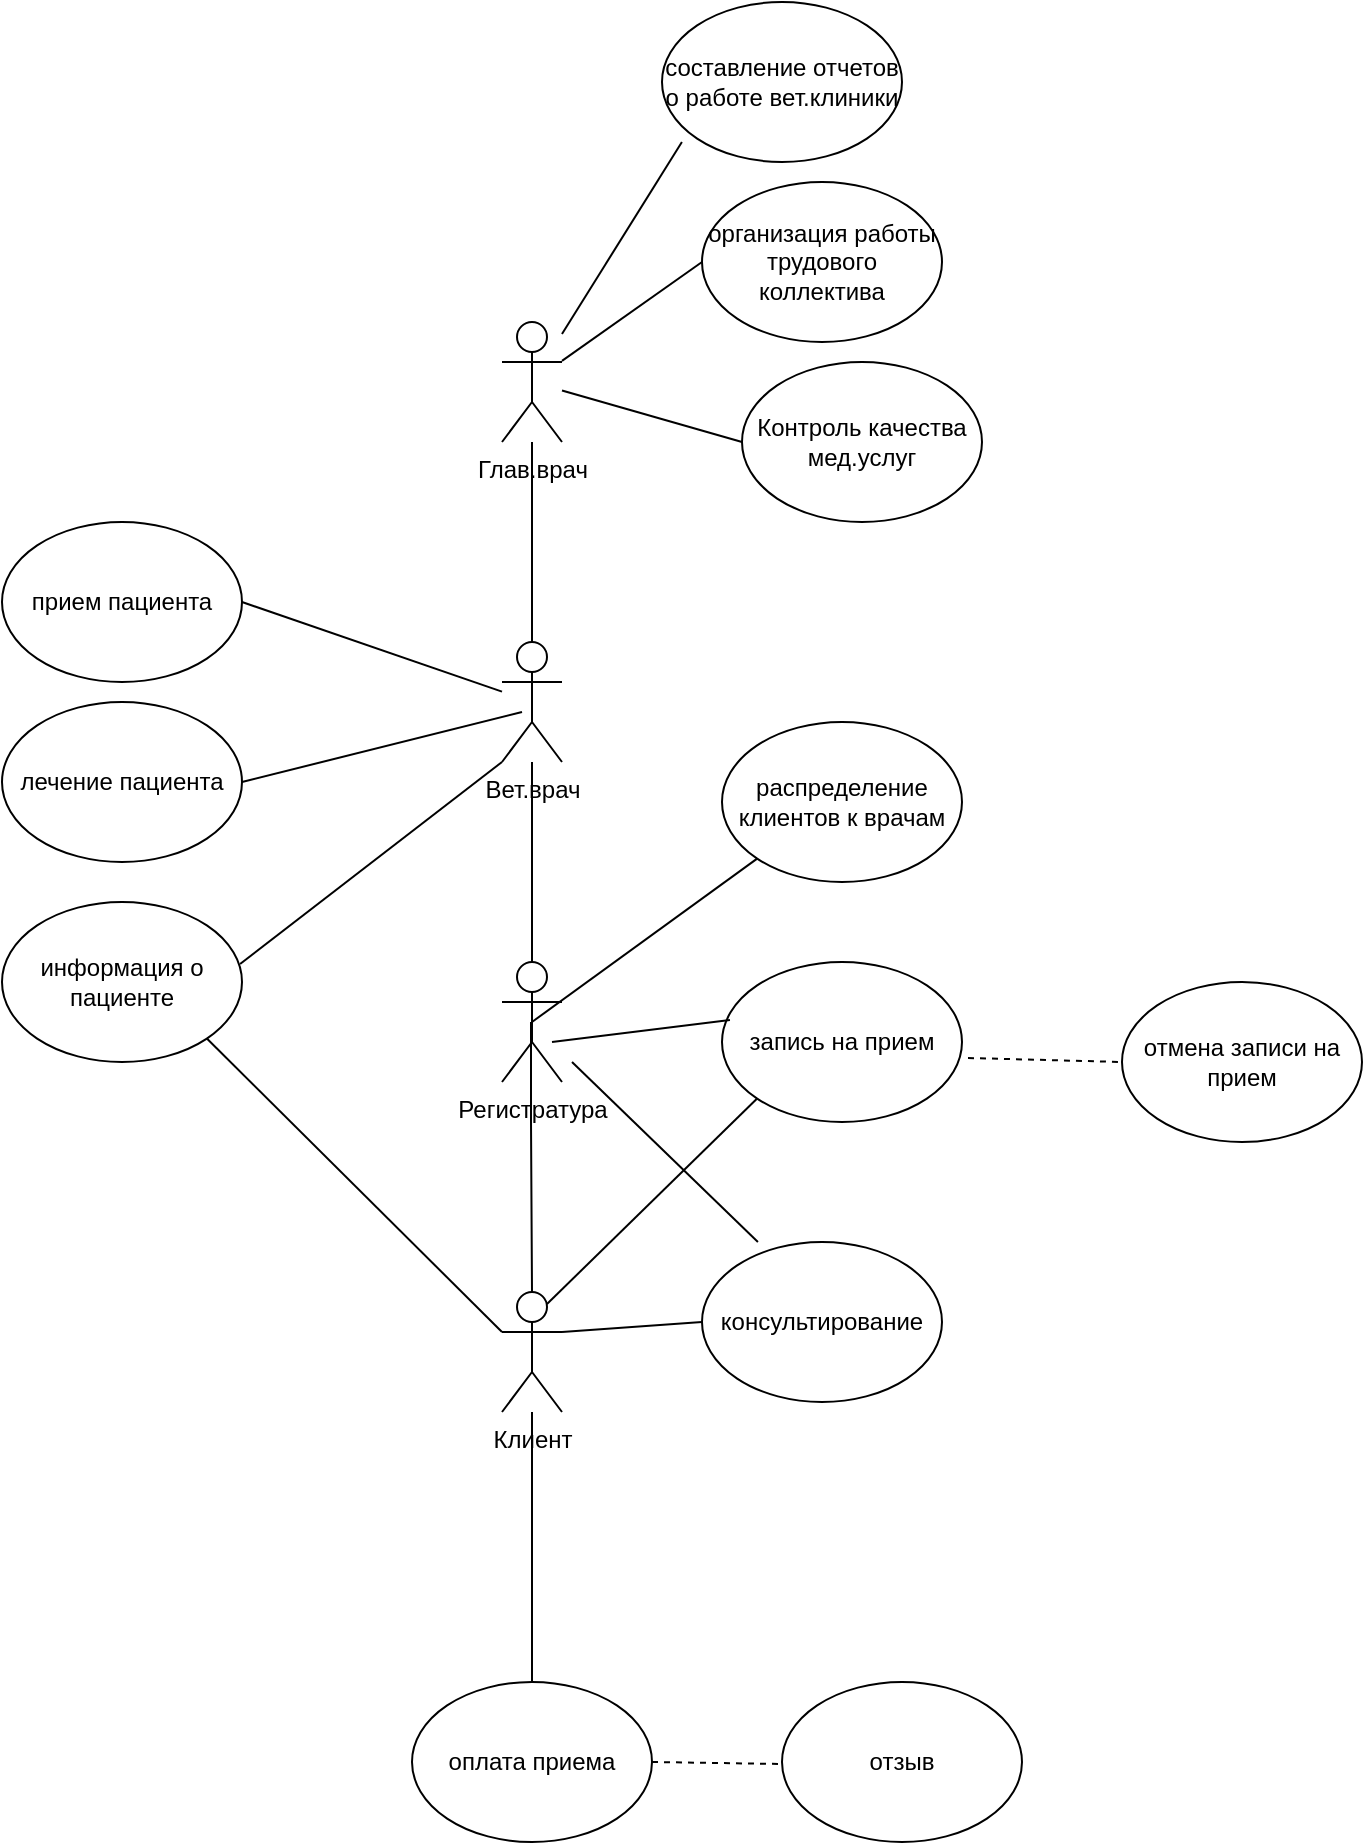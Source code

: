 <mxfile version="21.7.2" type="github">
  <diagram name="Страница — 1" id="6Xrq_8bP2JuobU7doDWr">
    <mxGraphModel dx="1386" dy="1928" grid="1" gridSize="10" guides="1" tooltips="1" connect="1" arrows="1" fold="1" page="1" pageScale="1" pageWidth="827" pageHeight="1169" math="0" shadow="0">
      <root>
        <mxCell id="0" />
        <mxCell id="1" parent="0" />
        <mxCell id="u-ZDKzOOh1IOrqpCMDCx-1" value="Глав.врач" style="shape=umlActor;verticalLabelPosition=bottom;verticalAlign=top;html=1;outlineConnect=0;" vertex="1" parent="1">
          <mxGeometry x="390" y="40" width="30" height="60" as="geometry" />
        </mxCell>
        <mxCell id="u-ZDKzOOh1IOrqpCMDCx-2" value="Вет.врач" style="shape=umlActor;verticalLabelPosition=bottom;verticalAlign=top;html=1;outlineConnect=0;" vertex="1" parent="1">
          <mxGeometry x="390" y="200" width="30" height="60" as="geometry" />
        </mxCell>
        <mxCell id="u-ZDKzOOh1IOrqpCMDCx-3" value="Регистратура" style="shape=umlActor;verticalLabelPosition=bottom;verticalAlign=top;html=1;outlineConnect=0;" vertex="1" parent="1">
          <mxGeometry x="390" y="360" width="30" height="60" as="geometry" />
        </mxCell>
        <mxCell id="u-ZDKzOOh1IOrqpCMDCx-4" value="Клиент&lt;br&gt;" style="shape=umlActor;verticalLabelPosition=bottom;verticalAlign=top;html=1;outlineConnect=0;" vertex="1" parent="1">
          <mxGeometry x="390" y="525" width="30" height="60" as="geometry" />
        </mxCell>
        <mxCell id="u-ZDKzOOh1IOrqpCMDCx-6" value="" style="endArrow=none;html=1;rounded=0;exitX=0.5;exitY=0;exitDx=0;exitDy=0;exitPerimeter=0;" edge="1" parent="1" source="u-ZDKzOOh1IOrqpCMDCx-3" target="u-ZDKzOOh1IOrqpCMDCx-2">
          <mxGeometry width="50" height="50" relative="1" as="geometry">
            <mxPoint x="340" y="340" as="sourcePoint" />
            <mxPoint x="390" y="290" as="targetPoint" />
          </mxGeometry>
        </mxCell>
        <mxCell id="u-ZDKzOOh1IOrqpCMDCx-7" value="" style="endArrow=none;html=1;rounded=0;exitX=0.5;exitY=0;exitDx=0;exitDy=0;exitPerimeter=0;" edge="1" parent="1" source="u-ZDKzOOh1IOrqpCMDCx-4">
          <mxGeometry width="50" height="50" relative="1" as="geometry">
            <mxPoint x="404.5" y="490" as="sourcePoint" />
            <mxPoint x="404.5" y="390" as="targetPoint" />
            <Array as="points">
              <mxPoint x="404.5" y="440" />
            </Array>
          </mxGeometry>
        </mxCell>
        <mxCell id="u-ZDKzOOh1IOrqpCMDCx-8" value="" style="endArrow=none;html=1;rounded=0;exitX=0.5;exitY=0;exitDx=0;exitDy=0;exitPerimeter=0;" edge="1" parent="1" source="u-ZDKzOOh1IOrqpCMDCx-2" target="u-ZDKzOOh1IOrqpCMDCx-1">
          <mxGeometry width="50" height="50" relative="1" as="geometry">
            <mxPoint x="364" y="180" as="sourcePoint" />
            <mxPoint x="414" y="130" as="targetPoint" />
          </mxGeometry>
        </mxCell>
        <mxCell id="u-ZDKzOOh1IOrqpCMDCx-9" value="Контроль качества мед.услуг" style="ellipse;whiteSpace=wrap;html=1;" vertex="1" parent="1">
          <mxGeometry x="510" y="60" width="120" height="80" as="geometry" />
        </mxCell>
        <mxCell id="u-ZDKzOOh1IOrqpCMDCx-10" value="составление отчетов о работе вет.клиники" style="ellipse;whiteSpace=wrap;html=1;" vertex="1" parent="1">
          <mxGeometry x="470" y="-120" width="120" height="80" as="geometry" />
        </mxCell>
        <mxCell id="u-ZDKzOOh1IOrqpCMDCx-11" value="организация работы трудового коллектива" style="ellipse;whiteSpace=wrap;html=1;" vertex="1" parent="1">
          <mxGeometry x="490" y="-30" width="120" height="80" as="geometry" />
        </mxCell>
        <mxCell id="u-ZDKzOOh1IOrqpCMDCx-12" value="" style="endArrow=none;html=1;rounded=0;exitX=0;exitY=0.5;exitDx=0;exitDy=0;" edge="1" parent="1" source="u-ZDKzOOh1IOrqpCMDCx-9" target="u-ZDKzOOh1IOrqpCMDCx-1">
          <mxGeometry width="50" height="50" relative="1" as="geometry">
            <mxPoint x="415" y="210" as="sourcePoint" />
            <mxPoint x="430" y="70" as="targetPoint" />
          </mxGeometry>
        </mxCell>
        <mxCell id="u-ZDKzOOh1IOrqpCMDCx-13" value="" style="endArrow=none;html=1;rounded=0;exitX=0;exitY=0.5;exitDx=0;exitDy=0;" edge="1" parent="1" source="u-ZDKzOOh1IOrqpCMDCx-11" target="u-ZDKzOOh1IOrqpCMDCx-1">
          <mxGeometry width="50" height="50" relative="1" as="geometry">
            <mxPoint x="510" y="50" as="sourcePoint" />
            <mxPoint x="420" y="24" as="targetPoint" />
          </mxGeometry>
        </mxCell>
        <mxCell id="u-ZDKzOOh1IOrqpCMDCx-14" value="" style="endArrow=none;html=1;rounded=0;exitX=0.083;exitY=0.875;exitDx=0;exitDy=0;exitPerimeter=0;" edge="1" parent="1" source="u-ZDKzOOh1IOrqpCMDCx-10" target="u-ZDKzOOh1IOrqpCMDCx-1">
          <mxGeometry width="50" height="50" relative="1" as="geometry">
            <mxPoint x="490" y="6" as="sourcePoint" />
            <mxPoint x="400" y="-20" as="targetPoint" />
          </mxGeometry>
        </mxCell>
        <mxCell id="u-ZDKzOOh1IOrqpCMDCx-15" value="прием пациента" style="ellipse;whiteSpace=wrap;html=1;" vertex="1" parent="1">
          <mxGeometry x="140" y="140" width="120" height="80" as="geometry" />
        </mxCell>
        <mxCell id="u-ZDKzOOh1IOrqpCMDCx-17" value="лечение пациента" style="ellipse;whiteSpace=wrap;html=1;" vertex="1" parent="1">
          <mxGeometry x="140" y="230" width="120" height="80" as="geometry" />
        </mxCell>
        <mxCell id="u-ZDKzOOh1IOrqpCMDCx-18" value="информация о пациенте" style="ellipse;whiteSpace=wrap;html=1;" vertex="1" parent="1">
          <mxGeometry x="140" y="330" width="120" height="80" as="geometry" />
        </mxCell>
        <mxCell id="u-ZDKzOOh1IOrqpCMDCx-19" value="" style="endArrow=none;html=1;rounded=0;entryX=1;entryY=0.5;entryDx=0;entryDy=0;" edge="1" parent="1" source="u-ZDKzOOh1IOrqpCMDCx-2" target="u-ZDKzOOh1IOrqpCMDCx-15">
          <mxGeometry width="50" height="50" relative="1" as="geometry">
            <mxPoint x="360" y="193" as="sourcePoint" />
            <mxPoint x="270" y="167" as="targetPoint" />
          </mxGeometry>
        </mxCell>
        <mxCell id="u-ZDKzOOh1IOrqpCMDCx-21" value="" style="endArrow=none;html=1;rounded=0;entryX=1;entryY=0.5;entryDx=0;entryDy=0;" edge="1" parent="1" target="u-ZDKzOOh1IOrqpCMDCx-17">
          <mxGeometry width="50" height="50" relative="1" as="geometry">
            <mxPoint x="400" y="235" as="sourcePoint" />
            <mxPoint x="270" y="190" as="targetPoint" />
          </mxGeometry>
        </mxCell>
        <mxCell id="u-ZDKzOOh1IOrqpCMDCx-22" value="" style="endArrow=none;html=1;rounded=0;entryX=0.992;entryY=0.388;entryDx=0;entryDy=0;entryPerimeter=0;exitX=0;exitY=1;exitDx=0;exitDy=0;exitPerimeter=0;" edge="1" parent="1" source="u-ZDKzOOh1IOrqpCMDCx-2" target="u-ZDKzOOh1IOrqpCMDCx-18">
          <mxGeometry width="50" height="50" relative="1" as="geometry">
            <mxPoint x="410" y="245" as="sourcePoint" />
            <mxPoint x="280" y="200" as="targetPoint" />
          </mxGeometry>
        </mxCell>
        <mxCell id="u-ZDKzOOh1IOrqpCMDCx-23" value="" style="endArrow=none;html=1;rounded=0;entryX=1;entryY=1;entryDx=0;entryDy=0;exitX=0;exitY=0.333;exitDx=0;exitDy=0;exitPerimeter=0;" edge="1" parent="1" source="u-ZDKzOOh1IOrqpCMDCx-4" target="u-ZDKzOOh1IOrqpCMDCx-18">
          <mxGeometry width="50" height="50" relative="1" as="geometry">
            <mxPoint x="420" y="255" as="sourcePoint" />
            <mxPoint x="290" y="210" as="targetPoint" />
          </mxGeometry>
        </mxCell>
        <mxCell id="u-ZDKzOOh1IOrqpCMDCx-24" value="распределение клиентов к врачам" style="ellipse;whiteSpace=wrap;html=1;" vertex="1" parent="1">
          <mxGeometry x="500" y="240" width="120" height="80" as="geometry" />
        </mxCell>
        <mxCell id="u-ZDKzOOh1IOrqpCMDCx-25" value="запись на прием" style="ellipse;whiteSpace=wrap;html=1;" vertex="1" parent="1">
          <mxGeometry x="500" y="360" width="120" height="80" as="geometry" />
        </mxCell>
        <mxCell id="u-ZDKzOOh1IOrqpCMDCx-26" value="консультирование" style="ellipse;whiteSpace=wrap;html=1;" vertex="1" parent="1">
          <mxGeometry x="490" y="500" width="120" height="80" as="geometry" />
        </mxCell>
        <mxCell id="u-ZDKzOOh1IOrqpCMDCx-29" value="" style="endArrow=none;html=1;rounded=0;exitX=0;exitY=1;exitDx=0;exitDy=0;entryX=0.5;entryY=0.5;entryDx=0;entryDy=0;entryPerimeter=0;" edge="1" parent="1" source="u-ZDKzOOh1IOrqpCMDCx-24" target="u-ZDKzOOh1IOrqpCMDCx-3">
          <mxGeometry width="50" height="50" relative="1" as="geometry">
            <mxPoint x="520" y="229" as="sourcePoint" />
            <mxPoint x="440" y="247" as="targetPoint" />
          </mxGeometry>
        </mxCell>
        <mxCell id="u-ZDKzOOh1IOrqpCMDCx-30" value="" style="endArrow=none;html=1;rounded=0;exitX=0.033;exitY=0.363;exitDx=0;exitDy=0;entryX=0.5;entryY=0.5;entryDx=0;entryDy=0;entryPerimeter=0;exitPerimeter=0;" edge="1" parent="1" source="u-ZDKzOOh1IOrqpCMDCx-25">
          <mxGeometry width="50" height="50" relative="1" as="geometry">
            <mxPoint x="528" y="318" as="sourcePoint" />
            <mxPoint x="415" y="400" as="targetPoint" />
          </mxGeometry>
        </mxCell>
        <mxCell id="u-ZDKzOOh1IOrqpCMDCx-31" value="" style="endArrow=none;html=1;rounded=0;exitX=0.233;exitY=0;exitDx=0;exitDy=0;entryX=0.5;entryY=0.5;entryDx=0;entryDy=0;entryPerimeter=0;exitPerimeter=0;" edge="1" parent="1" source="u-ZDKzOOh1IOrqpCMDCx-26">
          <mxGeometry width="50" height="50" relative="1" as="geometry">
            <mxPoint x="538" y="328" as="sourcePoint" />
            <mxPoint x="425" y="410" as="targetPoint" />
          </mxGeometry>
        </mxCell>
        <mxCell id="u-ZDKzOOh1IOrqpCMDCx-32" value="" style="endArrow=none;html=1;rounded=0;exitX=0;exitY=0.5;exitDx=0;exitDy=0;entryX=1;entryY=0.333;entryDx=0;entryDy=0;entryPerimeter=0;" edge="1" parent="1" source="u-ZDKzOOh1IOrqpCMDCx-26" target="u-ZDKzOOh1IOrqpCMDCx-4">
          <mxGeometry width="50" height="50" relative="1" as="geometry">
            <mxPoint x="548" y="338" as="sourcePoint" />
            <mxPoint x="435" y="420" as="targetPoint" />
          </mxGeometry>
        </mxCell>
        <mxCell id="u-ZDKzOOh1IOrqpCMDCx-33" value="" style="endArrow=none;html=1;rounded=0;exitX=0;exitY=1;exitDx=0;exitDy=0;entryX=0.75;entryY=0.1;entryDx=0;entryDy=0;entryPerimeter=0;" edge="1" parent="1" source="u-ZDKzOOh1IOrqpCMDCx-25" target="u-ZDKzOOh1IOrqpCMDCx-4">
          <mxGeometry width="50" height="50" relative="1" as="geometry">
            <mxPoint x="558" y="348" as="sourcePoint" />
            <mxPoint x="445" y="430" as="targetPoint" />
          </mxGeometry>
        </mxCell>
        <mxCell id="u-ZDKzOOh1IOrqpCMDCx-36" value="отмена записи на прием" style="ellipse;whiteSpace=wrap;html=1;" vertex="1" parent="1">
          <mxGeometry x="700" y="370" width="120" height="80" as="geometry" />
        </mxCell>
        <mxCell id="u-ZDKzOOh1IOrqpCMDCx-40" value="" style="endArrow=none;dashed=1;html=1;rounded=0;entryX=0;entryY=0.5;entryDx=0;entryDy=0;exitX=1.025;exitY=0.6;exitDx=0;exitDy=0;exitPerimeter=0;" edge="1" parent="1" source="u-ZDKzOOh1IOrqpCMDCx-25" target="u-ZDKzOOh1IOrqpCMDCx-36">
          <mxGeometry width="50" height="50" relative="1" as="geometry">
            <mxPoint x="580" y="530" as="sourcePoint" />
            <mxPoint x="630" y="480" as="targetPoint" />
          </mxGeometry>
        </mxCell>
        <mxCell id="u-ZDKzOOh1IOrqpCMDCx-42" value="оплата приема" style="ellipse;whiteSpace=wrap;html=1;" vertex="1" parent="1">
          <mxGeometry x="345" y="720" width="120" height="80" as="geometry" />
        </mxCell>
        <mxCell id="u-ZDKzOOh1IOrqpCMDCx-43" value="" style="endArrow=none;html=1;rounded=0;exitX=0.5;exitY=0;exitDx=0;exitDy=0;" edge="1" parent="1" source="u-ZDKzOOh1IOrqpCMDCx-42" target="u-ZDKzOOh1IOrqpCMDCx-4">
          <mxGeometry width="50" height="50" relative="1" as="geometry">
            <mxPoint x="500" y="550" as="sourcePoint" />
            <mxPoint x="430" y="555" as="targetPoint" />
          </mxGeometry>
        </mxCell>
        <mxCell id="u-ZDKzOOh1IOrqpCMDCx-44" value="отзыв" style="ellipse;whiteSpace=wrap;html=1;" vertex="1" parent="1">
          <mxGeometry x="530" y="720" width="120" height="80" as="geometry" />
        </mxCell>
        <mxCell id="u-ZDKzOOh1IOrqpCMDCx-45" value="" style="endArrow=none;dashed=1;html=1;rounded=0;entryX=0;entryY=0.5;entryDx=0;entryDy=0;exitX=1;exitY=0.5;exitDx=0;exitDy=0;" edge="1" parent="1" source="u-ZDKzOOh1IOrqpCMDCx-42">
          <mxGeometry width="50" height="50" relative="1" as="geometry">
            <mxPoint x="470" y="761" as="sourcePoint" />
            <mxPoint x="530" y="761" as="targetPoint" />
          </mxGeometry>
        </mxCell>
      </root>
    </mxGraphModel>
  </diagram>
</mxfile>
